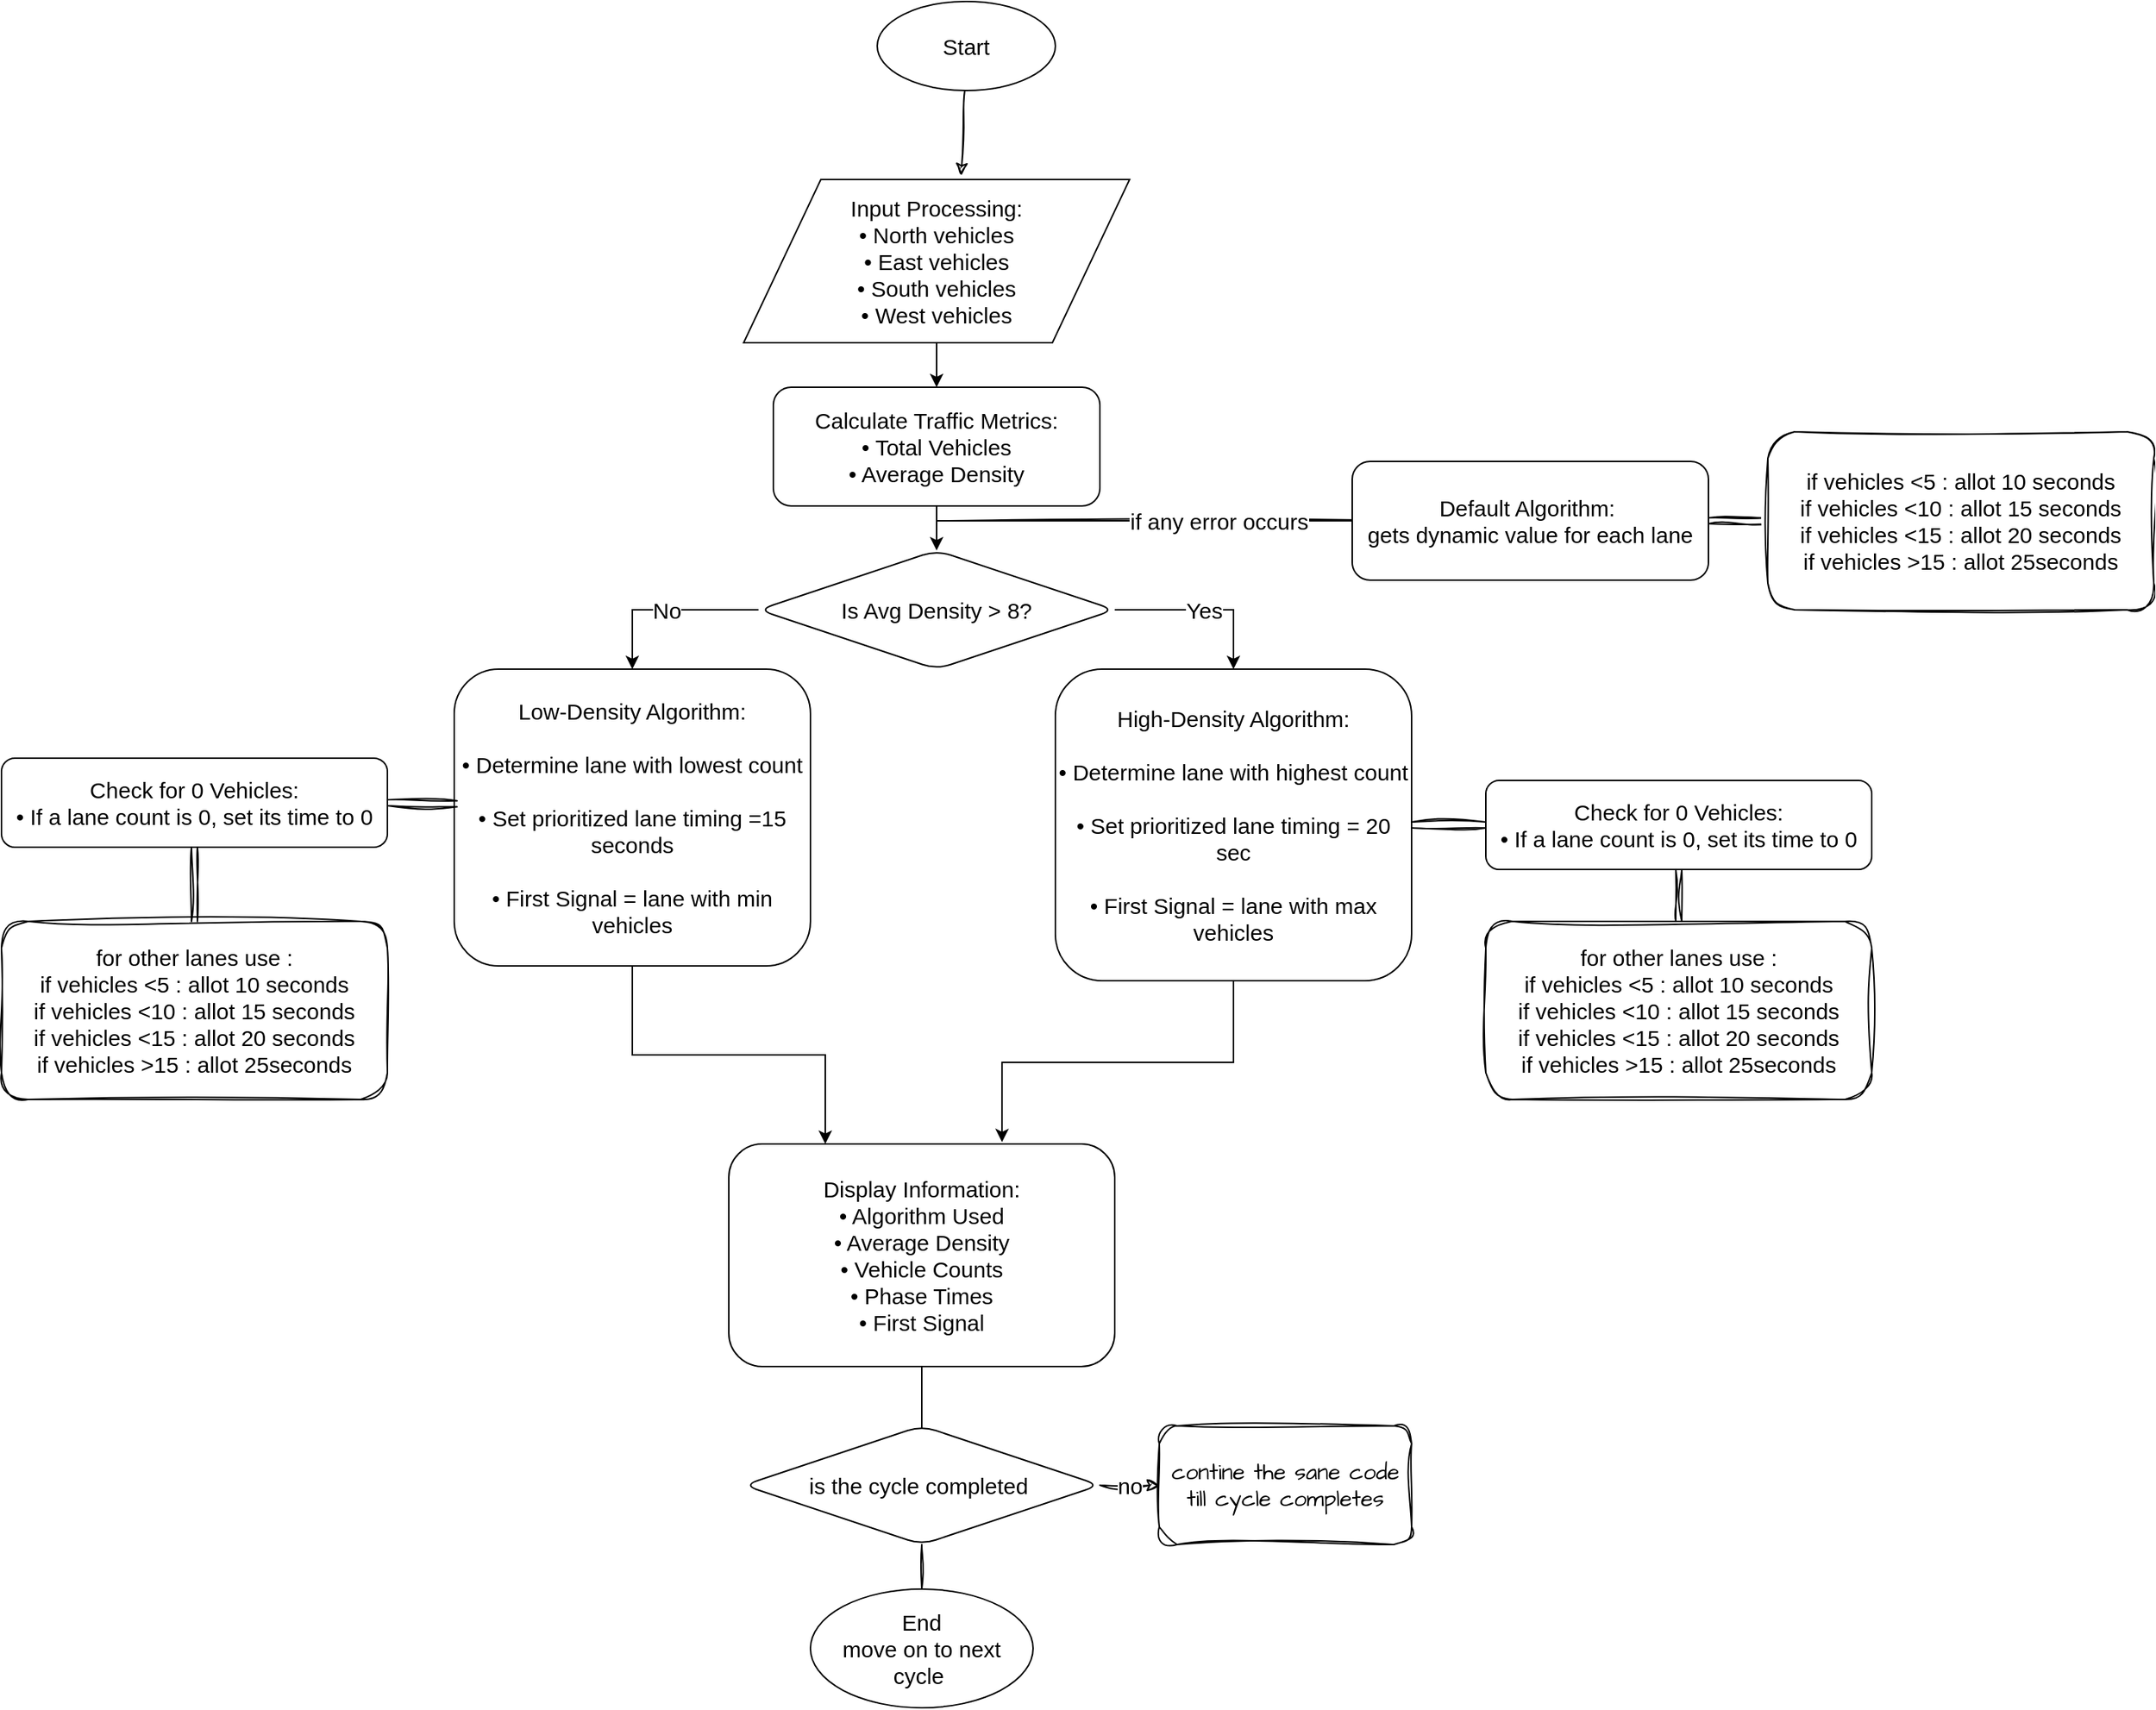 <mxfile>
    <diagram id="b69bM7nBP1ZPQVHOWER3" name="Page-1">
        <mxGraphModel dx="2806" dy="1358" grid="1" gridSize="10" guides="1" tooltips="1" connect="1" arrows="1" fold="1" page="1" pageScale="1" pageWidth="850" pageHeight="1100" math="0" shadow="0">
            <root>
                <mxCell id="0"/>
                <mxCell id="1" parent="0"/>
                <mxCell id="19" value="" style="edgeStyle=none;sketch=1;hachureGap=4;jiggle=2;curveFitting=1;html=1;fontFamily=Helvetica;fontSize=15;entryX=0.564;entryY=-0.024;entryDx=0;entryDy=0;entryPerimeter=0;" parent="1" source="start" target="input" edge="1">
                    <mxGeometry relative="1" as="geometry">
                        <mxPoint x="-450.0" y="780" as="targetPoint"/>
                    </mxGeometry>
                </mxCell>
                <mxCell id="start" value="Start" style="ellipse;whiteSpace=wrap;html=1;fontSize=15;fontFamily=Helvetica;" parent="1" vertex="1">
                    <mxGeometry x="-140" y="460" width="120" height="60" as="geometry"/>
                </mxCell>
                <mxCell id="input" value="Input Processing:&#10;• North vehicles&#10;• East vehicles&#10;• South vehicles&#10;• West vehicles" style="shape=parallelogram;perimeter=parallelogramPerimeter;whiteSpace=wrap;html=1;align=center;fontSize=15;fontFamily=Helvetica;" parent="1" vertex="1">
                    <mxGeometry x="-230" y="580" width="260" height="110" as="geometry"/>
                </mxCell>
                <mxCell id="calcMetrics" value="Calculate Traffic Metrics:&lt;br style=&quot;font-size: 15px;&quot;&gt;• Total Vehicles&lt;br style=&quot;font-size: 15px;&quot;&gt;• Average Density&lt;br style=&quot;font-size: 15px;&quot;&gt;" style="rounded=1;whiteSpace=wrap;html=1;align=center;fontSize=15;fontFamily=Helvetica;" parent="1" vertex="1">
                    <mxGeometry x="-210" y="720" width="220" height="80" as="geometry"/>
                </mxCell>
                <mxCell id="decHigh" value="Is Avg Density &amp;gt; 8?" style="rhombus;whiteSpace=wrap;html=1;rounded=1;fontSize=15;fontFamily=Helvetica;" parent="1" vertex="1">
                    <mxGeometry x="-220" y="830" width="240" height="80" as="geometry"/>
                </mxCell>
                <mxCell id="highAlgorithm" value="&lt;font style=&quot;font-size: 15px;&quot;&gt;High-Density Algorithm:&lt;br style=&quot;font-size: 15px;&quot;&gt;&lt;/font&gt;&lt;br style=&quot;font-size: 15px;&quot;&gt;• Determine lane with highest count&lt;br style=&quot;font-size: 15px;&quot;&gt;&lt;br style=&quot;font-size: 15px;&quot;&gt;• &lt;font style=&quot;font-size: 15px;&quot;&gt;Set prioritized lane timing = 20 sec&lt;/font&gt;&lt;br style=&quot;font-size: 15px;&quot;&gt;&lt;br style=&quot;font-size: 15px;&quot;&gt;• First Signal = lane with max vehicles" style="rounded=1;whiteSpace=wrap;html=1;align=center;fontSize=15;fontFamily=Helvetica;" parent="1" vertex="1">
                    <mxGeometry x="-20" y="910" width="240" height="210" as="geometry"/>
                </mxCell>
                <mxCell id="lowAlgorithm" value="&lt;font style=&quot;font-size: 15px;&quot;&gt;Low-Density Algorithm&lt;/font&gt;:&lt;br style=&quot;font-size: 15px;&quot;&gt;&lt;br style=&quot;font-size: 15px;&quot;&gt;• Determine lane with lowest count&lt;br style=&quot;font-size: 15px;&quot;&gt;&lt;br style=&quot;font-size: 15px;&quot;&gt;• &lt;font style=&quot;font-size: 15px;&quot;&gt;Set prioritized lane timing =15 seconds&lt;br&gt;&lt;/font&gt;&lt;br style=&quot;font-size: 15px;&quot;&gt;• First Signal = lane with min vehicles" style="rounded=1;whiteSpace=wrap;html=1;align=center;fontSize=15;fontFamily=Helvetica;" parent="1" vertex="1">
                    <mxGeometry x="-425" y="910" width="240" height="200" as="geometry"/>
                </mxCell>
                <mxCell id="displayInfo" value="Display Information:&#10;• Algorithm Used&#10;• Average Density&#10;• Vehicle Counts&#10;• Phase Times&#10;• First Signal" style="rounded=1;whiteSpace=wrap;html=1;align=center;fontSize=15;fontFamily=Helvetica;" parent="1" vertex="1">
                    <mxGeometry x="-240" y="1230" width="260" height="150" as="geometry"/>
                </mxCell>
                <mxCell id="edge2" style="edgeStyle=orthogonalEdgeStyle;rounded=0;html=1;fontSize=15;fontFamily=Helvetica;" parent="1" source="input" target="calcMetrics" edge="1">
                    <mxGeometry relative="1" as="geometry"/>
                </mxCell>
                <mxCell id="edge3" style="edgeStyle=orthogonalEdgeStyle;rounded=0;html=1;fontSize=15;fontFamily=Helvetica;" parent="1" source="calcMetrics" target="decHigh" edge="1">
                    <mxGeometry relative="1" as="geometry"/>
                </mxCell>
                <mxCell id="edge4" value="Yes" style="edgeStyle=orthogonalEdgeStyle;rounded=0;html=1;exitX=1;exitY=0.5;fontSize=15;fontFamily=Helvetica;" parent="1" source="decHigh" target="highAlgorithm" edge="1">
                    <mxGeometry relative="1" as="geometry"/>
                </mxCell>
                <mxCell id="edge5" value="No" style="edgeStyle=orthogonalEdgeStyle;rounded=0;html=1;exitX=0;exitY=0.5;entryX=0.5;entryY=0;entryDx=0;entryDy=0;fontSize=15;fontFamily=Helvetica;" parent="1" source="decHigh" target="lowAlgorithm" edge="1">
                    <mxGeometry relative="1" as="geometry">
                        <mxPoint x="-225" y="860" as="targetPoint"/>
                    </mxGeometry>
                </mxCell>
                <mxCell id="edge8" style="edgeStyle=orthogonalEdgeStyle;rounded=0;html=1;fontSize=15;fontFamily=Helvetica;entryX=0.708;entryY=-0.008;entryDx=0;entryDy=0;entryPerimeter=0;" parent="1" source="highAlgorithm" target="displayInfo" edge="1">
                    <mxGeometry relative="1" as="geometry">
                        <mxPoint x="20" y="1220.091" as="targetPoint"/>
                    </mxGeometry>
                </mxCell>
                <mxCell id="edge9" style="edgeStyle=orthogonalEdgeStyle;rounded=0;html=1;fontSize=15;fontFamily=Helvetica;entryX=0.25;entryY=0;entryDx=0;entryDy=0;" parent="1" source="lowAlgorithm" target="displayInfo" edge="1">
                    <mxGeometry relative="1" as="geometry">
                        <mxPoint x="-240" y="1220.091" as="targetPoint"/>
                    </mxGeometry>
                </mxCell>
                <mxCell id="edge12" style="edgeStyle=orthogonalEdgeStyle;rounded=0;html=1;fontSize=15;fontFamily=Helvetica;entryX=0.5;entryY=0;entryDx=0;entryDy=0;" parent="1" source="displayInfo" edge="1">
                    <mxGeometry relative="1" as="geometry">
                        <mxPoint x="-110" y="1480" as="targetPoint"/>
                    </mxGeometry>
                </mxCell>
                <mxCell id="11" value="if any error occurs" style="edgeStyle=none;sketch=1;hachureGap=4;jiggle=2;curveFitting=1;html=1;fontFamily=Helvetica;fontSize=15;entryX=0;entryY=0.5;entryDx=0;entryDy=0;" parent="1" target="9" edge="1">
                    <mxGeometry relative="1" as="geometry">
                        <mxPoint x="-100" y="810" as="sourcePoint"/>
                        <mxPoint x="-90" y="810" as="targetPoint"/>
                        <Array as="points">
                            <mxPoint x="230" y="810"/>
                        </Array>
                    </mxGeometry>
                </mxCell>
                <mxCell id="13" value="" style="edgeStyle=none;sketch=1;hachureGap=4;jiggle=2;curveFitting=1;html=1;fontFamily=Helvetica;fontSize=15;shape=link;" parent="1" source="9" target="12" edge="1">
                    <mxGeometry relative="1" as="geometry"/>
                </mxCell>
                <mxCell id="9" value="&lt;span style=&quot;font-size: 15px;&quot;&gt;Default Algorithm:&amp;nbsp;&lt;br style=&quot;font-size: 15px;&quot;&gt;gets dynamic value for each lane&lt;br style=&quot;font-size: 15px;&quot;&gt;&lt;/span&gt;" style="rounded=1;whiteSpace=wrap;html=1;align=center;fontSize=15;fontFamily=Helvetica;" parent="1" vertex="1">
                    <mxGeometry x="180" y="770" width="240" height="80" as="geometry"/>
                </mxCell>
                <mxCell id="12" value="if vehicles &amp;lt;5 : allot 10 seconds&lt;br&gt;if vehicles &amp;lt;10 : allot 15 seconds&lt;br&gt;if vehicles &amp;lt;15 : allot 20 seconds&lt;br&gt;if vehicles &amp;gt;15 : allot 25seconds" style="whiteSpace=wrap;html=1;fontSize=15;rounded=1;sketch=1;hachureGap=4;jiggle=2;curveFitting=1;fontFamily=Helvetica;" parent="1" vertex="1">
                    <mxGeometry x="460" y="750" width="260" height="120" as="geometry"/>
                </mxCell>
                <mxCell id="15" value="for other lanes use :&lt;br&gt;if vehicles &amp;lt;5 : allot 10 seconds&lt;br&gt;if vehicles &amp;lt;10 : allot 15 seconds&lt;br&gt;if vehicles &amp;lt;15 : allot 20 seconds&lt;br&gt;if vehicles &amp;gt;15 : allot 25seconds" style="whiteSpace=wrap;html=1;fontSize=15;rounded=1;sketch=1;hachureGap=4;jiggle=2;curveFitting=1;fontFamily=Helvetica;" parent="1" vertex="1">
                    <mxGeometry x="-730" y="1080" width="260" height="120" as="geometry"/>
                </mxCell>
                <mxCell id="16" value="" style="edgeStyle=none;sketch=1;hachureGap=4;jiggle=2;curveFitting=1;html=1;fontFamily=Helvetica;fontSize=15;shape=link;entryX=1;entryY=0.5;entryDx=0;entryDy=0;exitX=0.008;exitY=0.454;exitDx=0;exitDy=0;exitPerimeter=0;" parent="1" source="lowAlgorithm" target="20" edge="1">
                    <mxGeometry relative="1" as="geometry">
                        <mxPoint x="-370" y="1440" as="sourcePoint"/>
                        <mxPoint x="-667.385" y="1280" as="targetPoint"/>
                    </mxGeometry>
                </mxCell>
                <mxCell id="20" value="Check for 0 Vehicles:&#10;• If a lane count is 0, set its time to 0" style="rounded=1;whiteSpace=wrap;html=1;align=center;fontSize=15;fontFamily=Helvetica;" parent="1" vertex="1">
                    <mxGeometry x="-730" y="970" width="260" height="60" as="geometry"/>
                </mxCell>
                <mxCell id="21" value="" style="edgeStyle=none;sketch=1;hachureGap=4;jiggle=2;curveFitting=1;html=1;fontFamily=Helvetica;fontSize=15;shape=link;exitX=0.5;exitY=1;exitDx=0;exitDy=0;entryX=0.5;entryY=0;entryDx=0;entryDy=0;" parent="1" source="20" target="15" edge="1">
                    <mxGeometry relative="1" as="geometry">
                        <mxPoint x="-488.08" y="1090.8" as="sourcePoint"/>
                        <mxPoint x="-860" y="1330" as="targetPoint"/>
                    </mxGeometry>
                </mxCell>
                <mxCell id="22" value="for other lanes use :&lt;br&gt;if vehicles &amp;lt;5 : allot 10 seconds&lt;br&gt;if vehicles &amp;lt;10 : allot 15 seconds&lt;br&gt;if vehicles &amp;lt;15 : allot 20 seconds&lt;br&gt;if vehicles &amp;gt;15 : allot 25seconds" style="whiteSpace=wrap;html=1;fontSize=15;rounded=1;sketch=1;hachureGap=4;jiggle=2;curveFitting=1;fontFamily=Helvetica;" parent="1" vertex="1">
                    <mxGeometry x="270" y="1080" width="260" height="120" as="geometry"/>
                </mxCell>
                <mxCell id="23" value="" style="edgeStyle=none;sketch=1;hachureGap=4;jiggle=2;curveFitting=1;html=1;fontFamily=Helvetica;fontSize=15;shape=link;entryX=0;entryY=0.5;entryDx=0;entryDy=0;exitX=1;exitY=0.5;exitDx=0;exitDy=0;" parent="1" source="highAlgorithm" target="24" edge="1">
                    <mxGeometry relative="1" as="geometry">
                        <mxPoint x="501.92" y="1400.8" as="sourcePoint"/>
                        <mxPoint x="332.615" y="1600" as="targetPoint"/>
                    </mxGeometry>
                </mxCell>
                <mxCell id="24" value="Check for 0 Vehicles:&#10;• If a lane count is 0, set its time to 0" style="rounded=1;whiteSpace=wrap;html=1;align=center;fontSize=15;fontFamily=Helvetica;" parent="1" vertex="1">
                    <mxGeometry x="270" y="985" width="260" height="60" as="geometry"/>
                </mxCell>
                <mxCell id="25" value="" style="edgeStyle=none;sketch=1;hachureGap=4;jiggle=2;curveFitting=1;html=1;fontFamily=Helvetica;fontSize=15;shape=link;entryX=0.5;entryY=0;entryDx=0;entryDy=0;exitX=0.5;exitY=1;exitDx=0;exitDy=0;" parent="1" source="24" target="22" edge="1">
                    <mxGeometry relative="1" as="geometry">
                        <mxPoint x="300" y="1105" as="sourcePoint"/>
                        <mxPoint x="350" y="1100" as="targetPoint"/>
                    </mxGeometry>
                </mxCell>
                <mxCell id="31" value="no" style="edgeStyle=none;sketch=1;hachureGap=4;jiggle=2;curveFitting=1;html=1;fontFamily=Helvetica;fontSize=15;" parent="1" source="27" target="30" edge="1">
                    <mxGeometry relative="1" as="geometry"/>
                </mxCell>
                <mxCell id="27" value="is the cycle completed&amp;nbsp;" style="rhombus;whiteSpace=wrap;html=1;rounded=1;fontSize=15;fontFamily=Helvetica;" parent="1" vertex="1">
                    <mxGeometry x="-230" y="1420" width="240" height="80" as="geometry"/>
                </mxCell>
                <mxCell id="30" value="contine the sane code till cycle completes" style="whiteSpace=wrap;html=1;fontSize=15;rounded=1;sketch=1;hachureGap=4;jiggle=2;curveFitting=1;fontFamily=Architects Daughter;fontSource=https%3A%2F%2Ffonts.googleapis.com%2Fcss%3Ffamily%3DArchitects%2BDaughter;" parent="1" vertex="1">
                    <mxGeometry x="50" y="1420" width="170" height="80" as="geometry"/>
                </mxCell>
                <mxCell id="32" value="" style="edgeStyle=none;sketch=1;hachureGap=4;jiggle=2;curveFitting=1;html=1;fontFamily=Helvetica;fontSize=15;endArrow=none;" parent="1" source="27" target="end" edge="1">
                    <mxGeometry relative="1" as="geometry">
                        <mxPoint x="-110" y="1560" as="sourcePoint"/>
                        <mxPoint x="-110" y="1650" as="targetPoint"/>
                    </mxGeometry>
                </mxCell>
                <mxCell id="end" value="End&lt;br&gt;move on to next cycle&amp;nbsp;" style="ellipse;whiteSpace=wrap;html=1;fontSize=15;fontFamily=Helvetica;" parent="1" vertex="1">
                    <mxGeometry x="-185" y="1530" width="150" height="80" as="geometry"/>
                </mxCell>
            </root>
        </mxGraphModel>
    </diagram>
</mxfile>